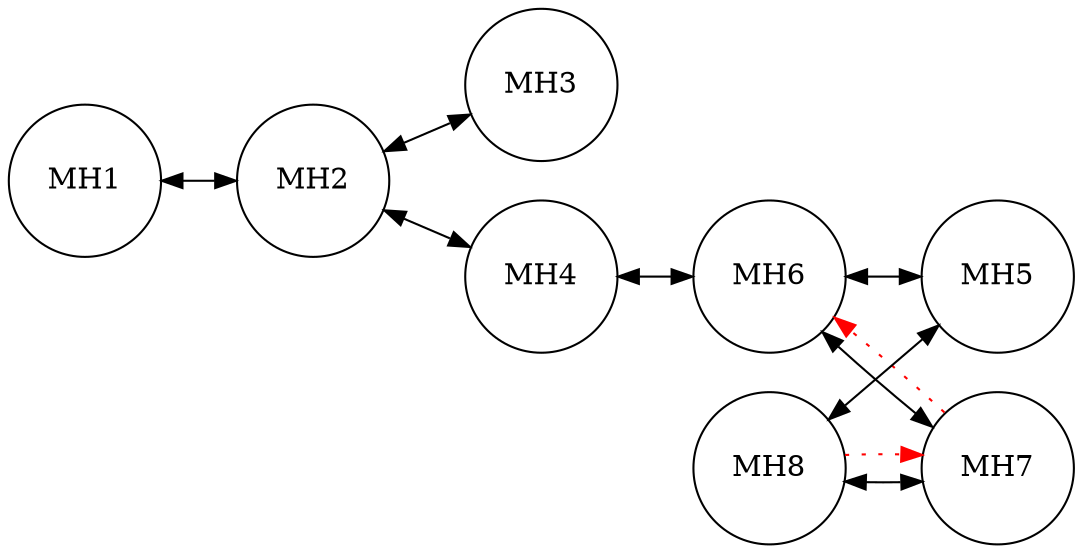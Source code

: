 graph dsdvOperation {
	rankdir=LR;
	{
		node[width=.3,height=.3,shape=circle]
		MH1[pos="1,1"]
		MH2[pos="2,2"]
		MH3[pos="1,3"]
		MH4[pos="3,3"]
		MH5[pos="5,3"]
		MH6[pos="4,2"]
		MH7[pos="5,1"]
		MH8[pos="6,2"]
	}
	edge[len=3]
	MH1 -- MH2 [dir=both]
	MH2 -- MH3 [dir=both]
	MH2 -- MH4 [dir=both]
	MH4 -- MH6 [dir=both]
	MH6 -- MH5 [dir=both]
	MH6 -- MH7 [dir=both]
	MH8 -- MH5 [dir=both]
	MH8 -- MH7 [dir=both]

	edge[dir=forward,style=dotted,color=red]
	MH8 -- MH7
	MH7 -- MH6

}

